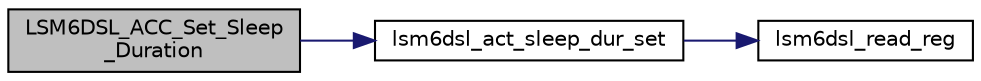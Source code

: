 digraph "LSM6DSL_ACC_Set_Sleep_Duration"
{
 // LATEX_PDF_SIZE
  edge [fontname="Helvetica",fontsize="10",labelfontname="Helvetica",labelfontsize="10"];
  node [fontname="Helvetica",fontsize="10",shape=record];
  rankdir="LR";
  Node1 [label="LSM6DSL_ACC_Set_Sleep\l_Duration",height=0.2,width=0.4,color="black", fillcolor="grey75", style="filled", fontcolor="black",tooltip="Set sleep duration."];
  Node1 -> Node2 [color="midnightblue",fontsize="10",style="solid",fontname="Helvetica"];
  Node2 [label="lsm6dsl_act_sleep_dur_set",height=0.2,width=0.4,color="black", fillcolor="white", style="filled",URL="$group___l_s_m6_d_s_l___activity.html#gace3c2482702657609fb9e223def89fd5",tooltip="Duration to go in sleep mode.1 LSb = 512 / ODR[set]."];
  Node2 -> Node3 [color="midnightblue",fontsize="10",style="solid",fontname="Helvetica"];
  Node3 [label="lsm6dsl_read_reg",height=0.2,width=0.4,color="black", fillcolor="white", style="filled",URL="$group___l_s_m6_d_s_l__interfaces__functions.html#ga7ad5e0d379d6cc9a6a2dff69c6df5a50",tooltip="Read generic device register."];
}
